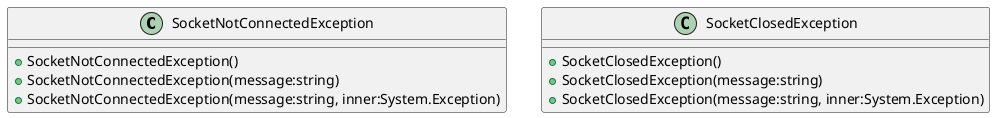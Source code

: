 @startuml
class SocketNotConnectedException {
    + SocketNotConnectedException()
    + SocketNotConnectedException(message:string)
    + SocketNotConnectedException(message:string, inner:System.Exception)
}
class SocketClosedException {
    + SocketClosedException()
    + SocketClosedException(message:string)
    + SocketClosedException(message:string, inner:System.Exception)
}
@enduml
